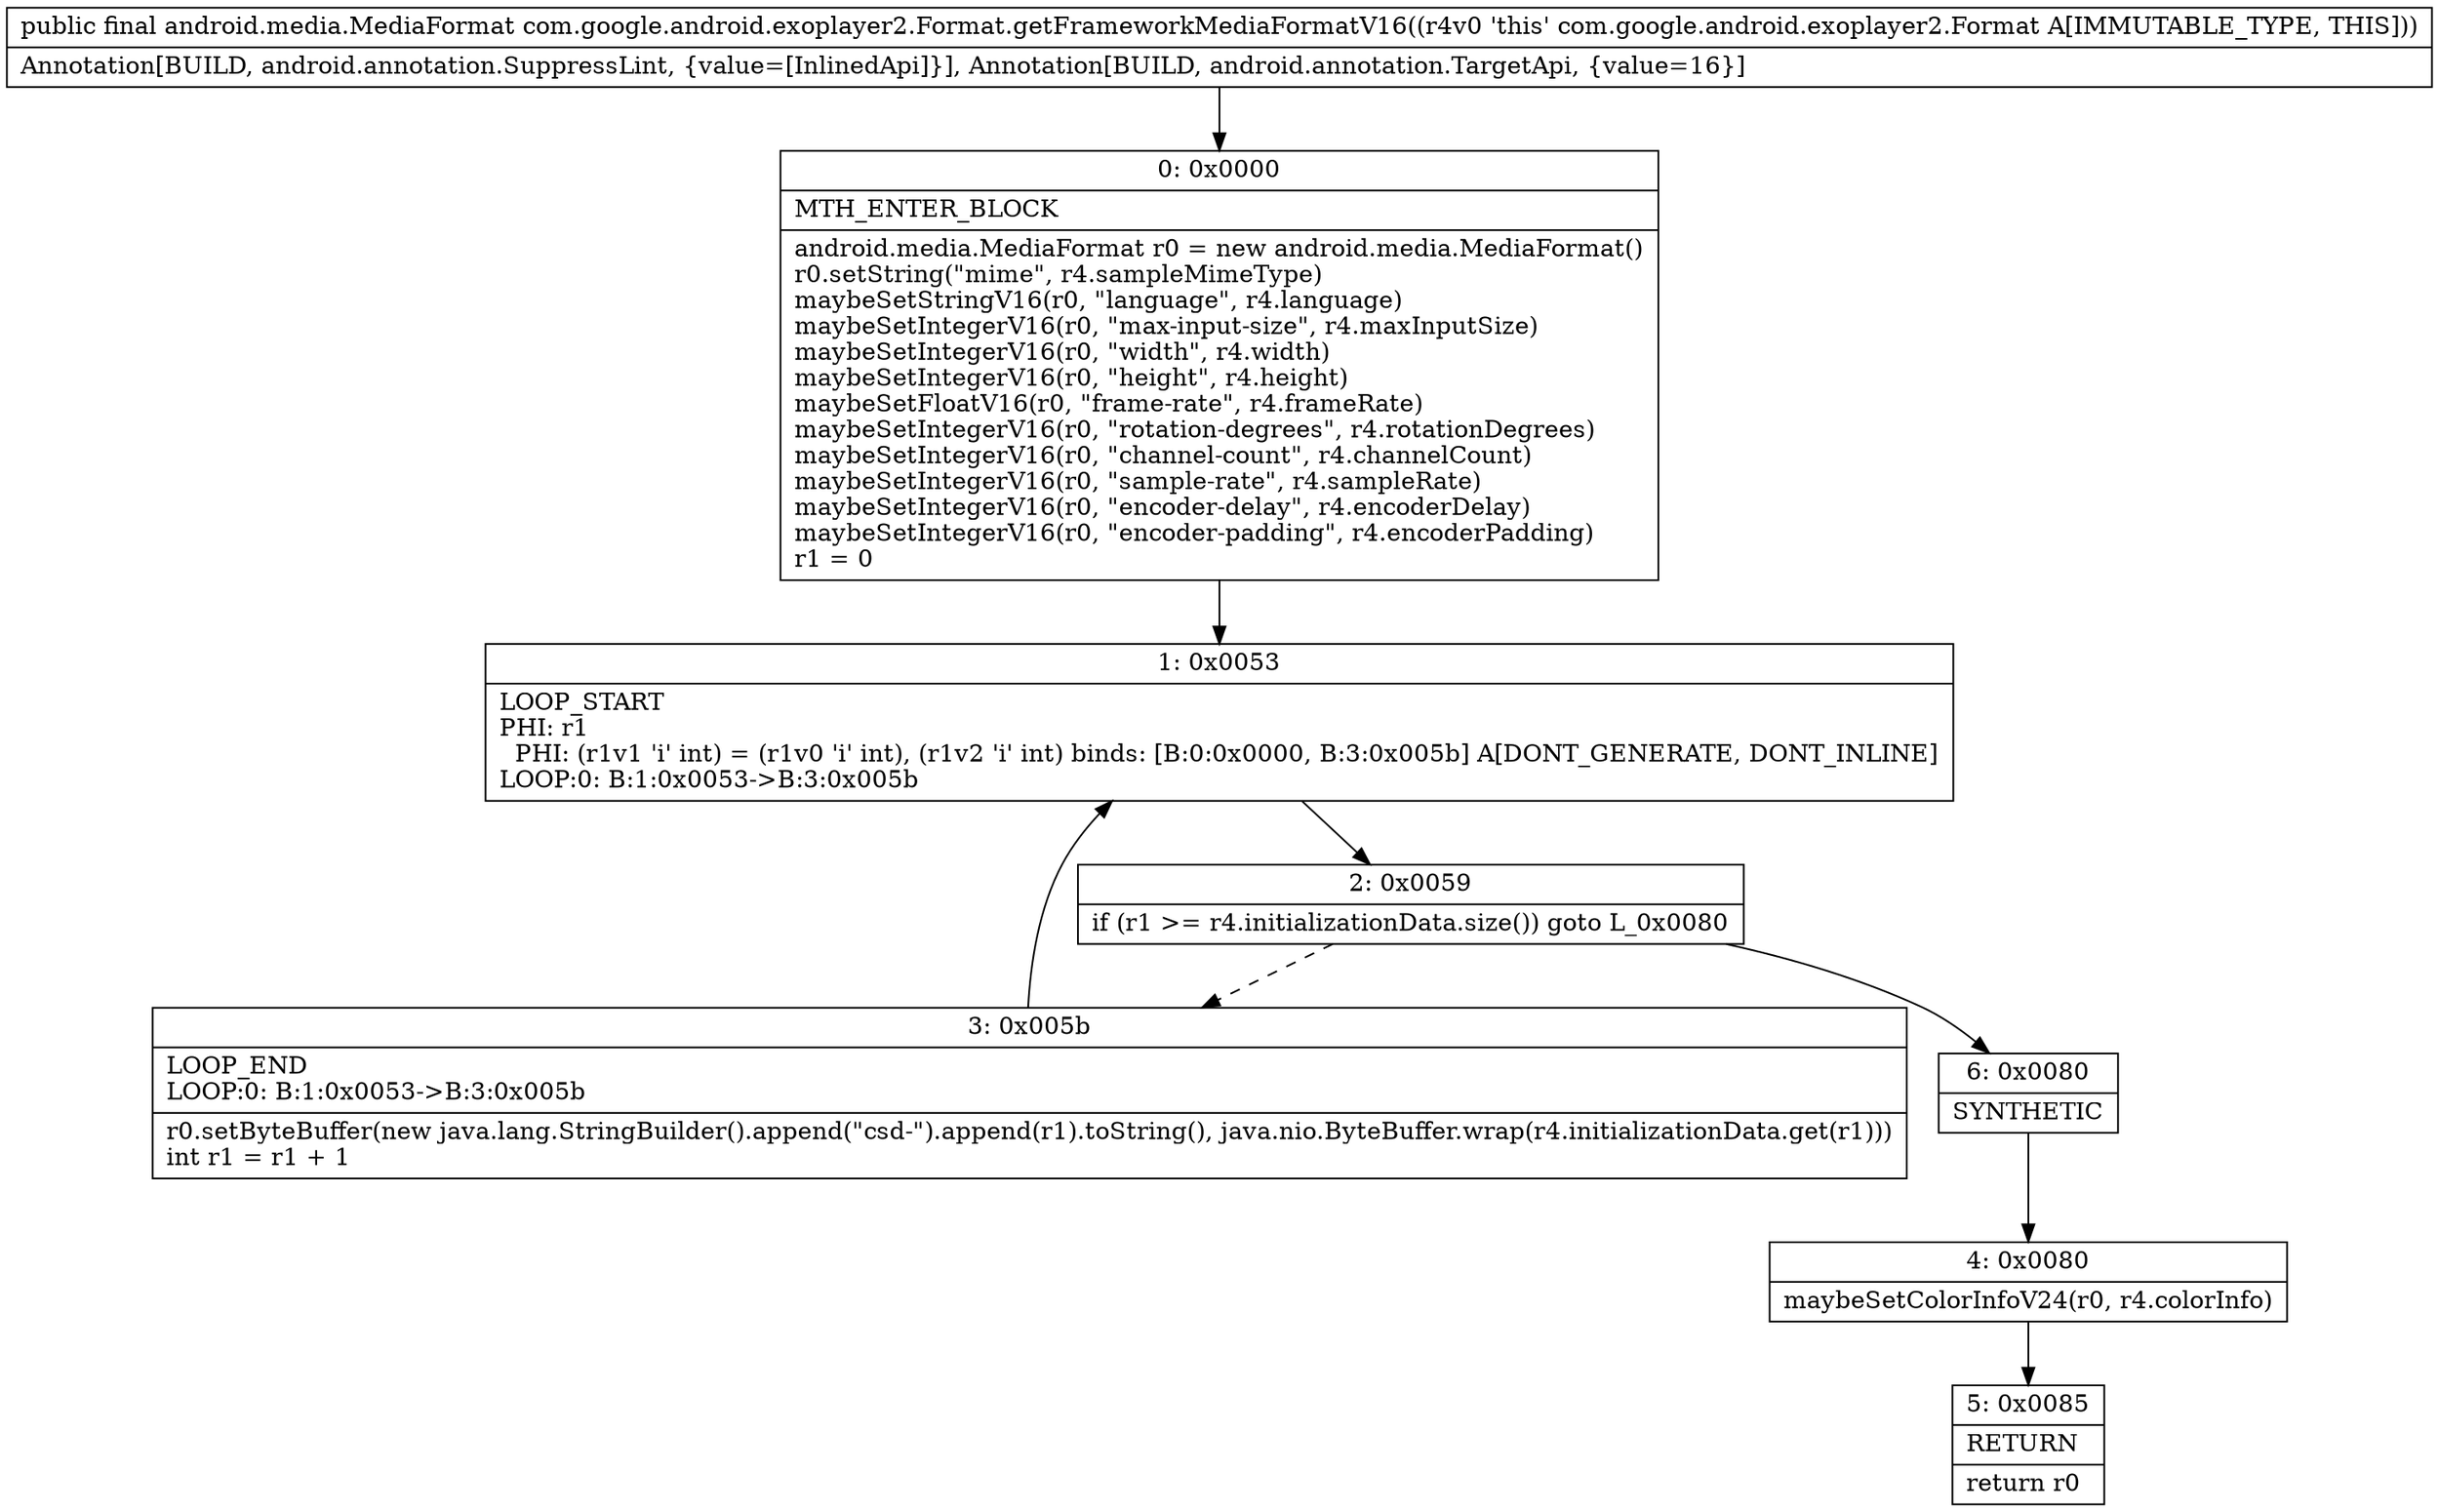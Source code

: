 digraph "CFG forcom.google.android.exoplayer2.Format.getFrameworkMediaFormatV16()Landroid\/media\/MediaFormat;" {
Node_0 [shape=record,label="{0\:\ 0x0000|MTH_ENTER_BLOCK\l|android.media.MediaFormat r0 = new android.media.MediaFormat()\lr0.setString(\"mime\", r4.sampleMimeType)\lmaybeSetStringV16(r0, \"language\", r4.language)\lmaybeSetIntegerV16(r0, \"max\-input\-size\", r4.maxInputSize)\lmaybeSetIntegerV16(r0, \"width\", r4.width)\lmaybeSetIntegerV16(r0, \"height\", r4.height)\lmaybeSetFloatV16(r0, \"frame\-rate\", r4.frameRate)\lmaybeSetIntegerV16(r0, \"rotation\-degrees\", r4.rotationDegrees)\lmaybeSetIntegerV16(r0, \"channel\-count\", r4.channelCount)\lmaybeSetIntegerV16(r0, \"sample\-rate\", r4.sampleRate)\lmaybeSetIntegerV16(r0, \"encoder\-delay\", r4.encoderDelay)\lmaybeSetIntegerV16(r0, \"encoder\-padding\", r4.encoderPadding)\lr1 = 0\l}"];
Node_1 [shape=record,label="{1\:\ 0x0053|LOOP_START\lPHI: r1 \l  PHI: (r1v1 'i' int) = (r1v0 'i' int), (r1v2 'i' int) binds: [B:0:0x0000, B:3:0x005b] A[DONT_GENERATE, DONT_INLINE]\lLOOP:0: B:1:0x0053\-\>B:3:0x005b\l}"];
Node_2 [shape=record,label="{2\:\ 0x0059|if (r1 \>= r4.initializationData.size()) goto L_0x0080\l}"];
Node_3 [shape=record,label="{3\:\ 0x005b|LOOP_END\lLOOP:0: B:1:0x0053\-\>B:3:0x005b\l|r0.setByteBuffer(new java.lang.StringBuilder().append(\"csd\-\").append(r1).toString(), java.nio.ByteBuffer.wrap(r4.initializationData.get(r1)))\lint r1 = r1 + 1\l}"];
Node_4 [shape=record,label="{4\:\ 0x0080|maybeSetColorInfoV24(r0, r4.colorInfo)\l}"];
Node_5 [shape=record,label="{5\:\ 0x0085|RETURN\l|return r0\l}"];
Node_6 [shape=record,label="{6\:\ 0x0080|SYNTHETIC\l}"];
MethodNode[shape=record,label="{public final android.media.MediaFormat com.google.android.exoplayer2.Format.getFrameworkMediaFormatV16((r4v0 'this' com.google.android.exoplayer2.Format A[IMMUTABLE_TYPE, THIS]))  | Annotation[BUILD, android.annotation.SuppressLint, \{value=[InlinedApi]\}], Annotation[BUILD, android.annotation.TargetApi, \{value=16\}]\l}"];
MethodNode -> Node_0;
Node_0 -> Node_1;
Node_1 -> Node_2;
Node_2 -> Node_3[style=dashed];
Node_2 -> Node_6;
Node_3 -> Node_1;
Node_4 -> Node_5;
Node_6 -> Node_4;
}

